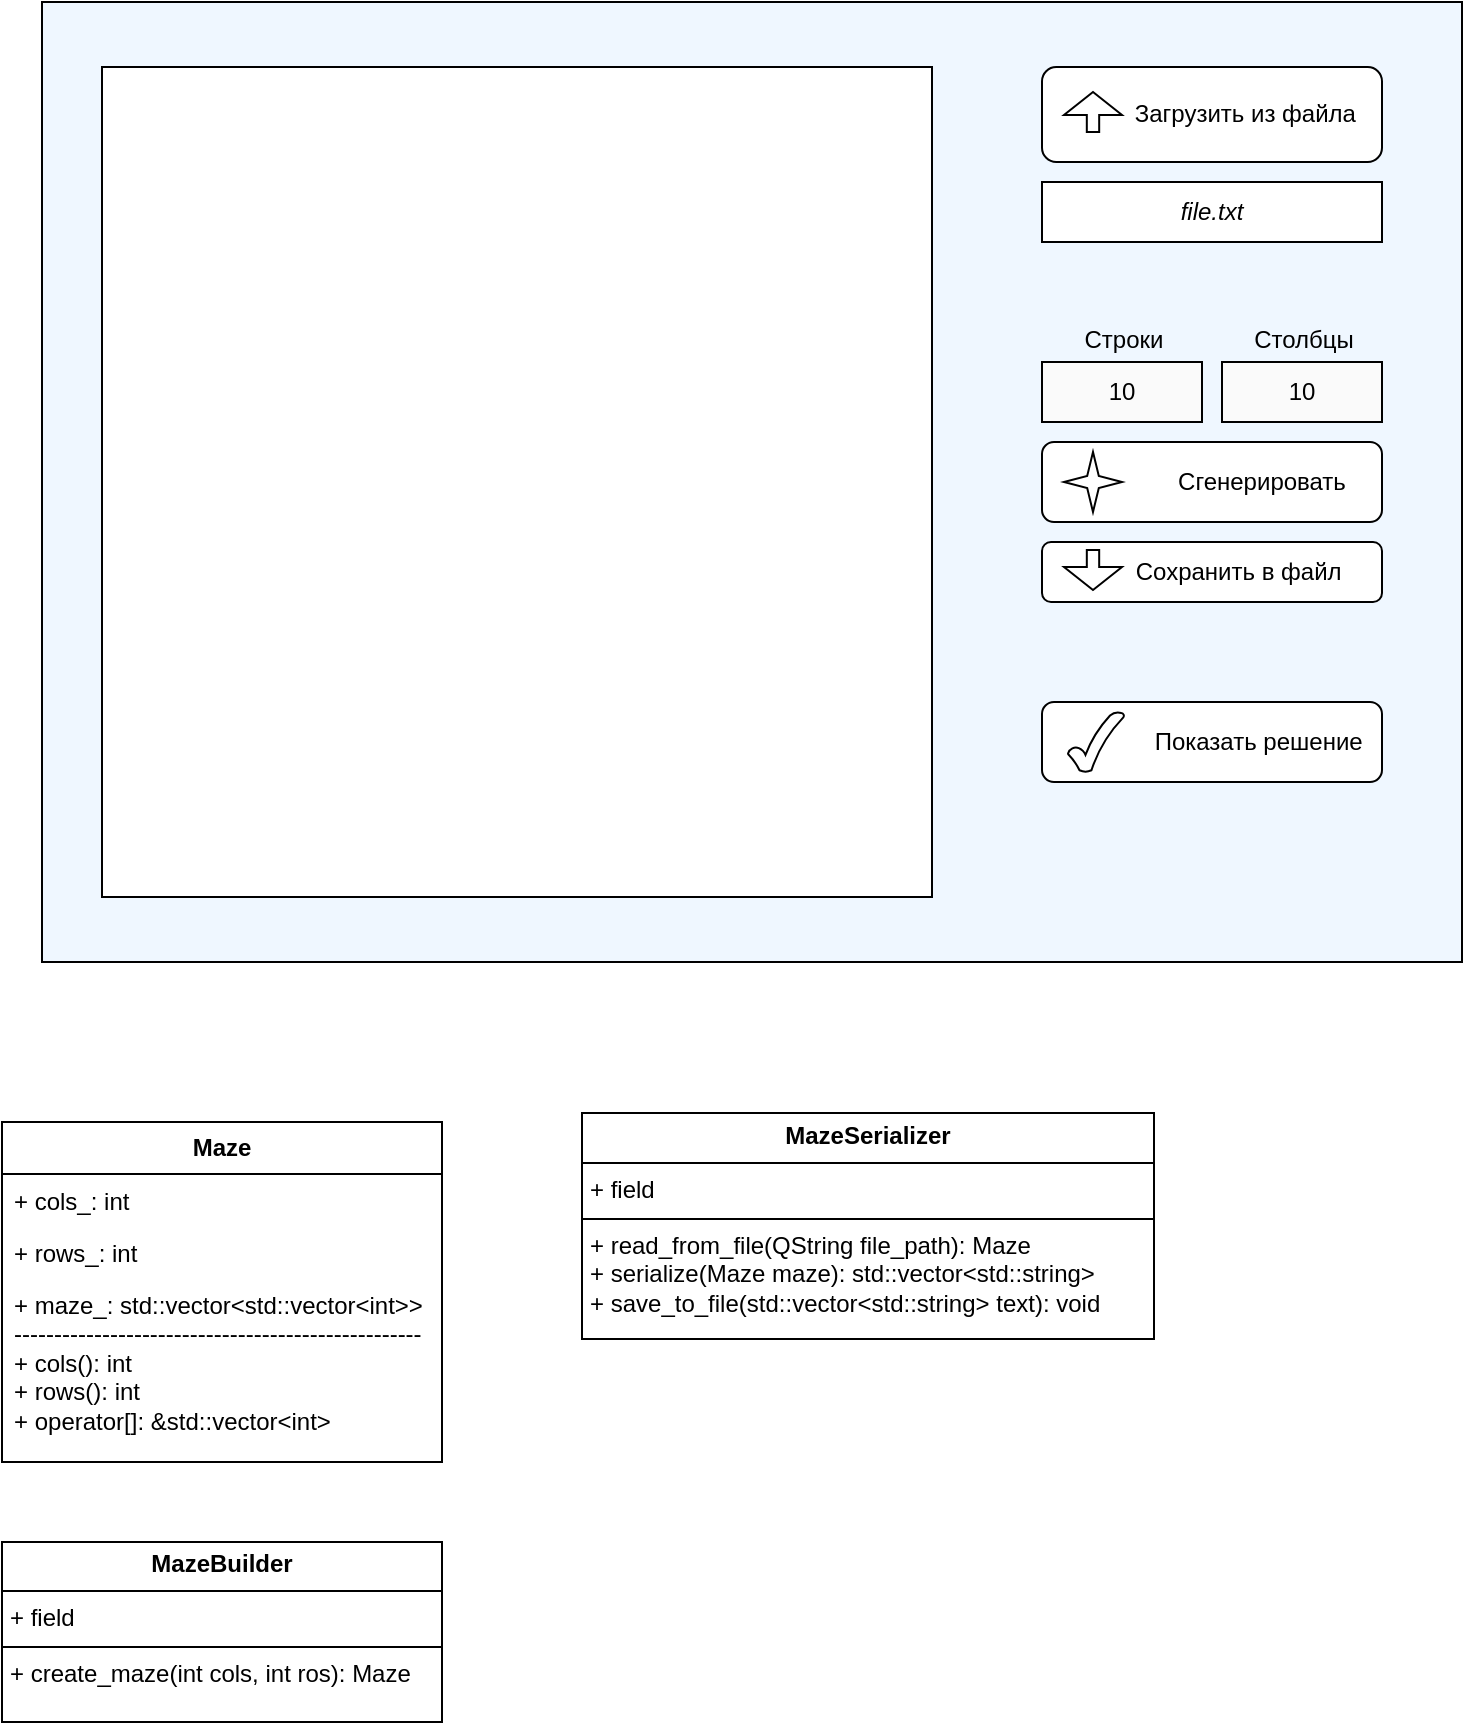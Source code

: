 <mxfile version="26.1.0">
  <diagram name="Страница — 1" id="I7ImPZr1fEs_LZfsa7uC">
    <mxGraphModel dx="1290" dy="565" grid="1" gridSize="10" guides="1" tooltips="1" connect="1" arrows="1" fold="1" page="1" pageScale="1" pageWidth="827" pageHeight="1169" math="0" shadow="0">
      <root>
        <mxCell id="0" />
        <mxCell id="1" parent="0" />
        <mxCell id="YGU3kdDbbDQeDVrYIYuh-3" value="" style="rounded=0;whiteSpace=wrap;html=1;fillColor=light-dark(#EFF7FF,var(--ge-dark-color, #121212));" vertex="1" parent="1">
          <mxGeometry x="70" y="60" width="710" height="480" as="geometry" />
        </mxCell>
        <mxCell id="YGU3kdDbbDQeDVrYIYuh-5" value="" style="whiteSpace=wrap;html=1;aspect=fixed;" vertex="1" parent="1">
          <mxGeometry x="100" y="92.5" width="415" height="415" as="geometry" />
        </mxCell>
        <mxCell id="YGU3kdDbbDQeDVrYIYuh-6" value="&amp;nbsp; &amp;nbsp; &amp;nbsp; &amp;nbsp; &amp;nbsp; Загрузить из файла" style="rounded=1;whiteSpace=wrap;html=1;" vertex="1" parent="1">
          <mxGeometry x="570" y="92.5" width="170" height="47.5" as="geometry" />
        </mxCell>
        <mxCell id="YGU3kdDbbDQeDVrYIYuh-7" value="&lt;i&gt;file.txt&lt;/i&gt;" style="rounded=0;whiteSpace=wrap;html=1;" vertex="1" parent="1">
          <mxGeometry x="570" y="150" width="170" height="30" as="geometry" />
        </mxCell>
        <mxCell id="YGU3kdDbbDQeDVrYIYuh-8" value="&amp;nbsp; &amp;nbsp; &amp;nbsp; &amp;nbsp; &amp;nbsp; &amp;nbsp; &amp;nbsp; &amp;nbsp;Сгенерировать" style="rounded=1;whiteSpace=wrap;html=1;" vertex="1" parent="1">
          <mxGeometry x="570" y="280" width="170" height="40" as="geometry" />
        </mxCell>
        <mxCell id="YGU3kdDbbDQeDVrYIYuh-14" value="&amp;nbsp; &amp;nbsp; &amp;nbsp; &amp;nbsp; Сохранить в файл" style="rounded=1;whiteSpace=wrap;html=1;" vertex="1" parent="1">
          <mxGeometry x="570" y="330" width="170" height="30" as="geometry" />
        </mxCell>
        <mxCell id="YGU3kdDbbDQeDVrYIYuh-15" value="&amp;nbsp; &amp;nbsp; &amp;nbsp; &amp;nbsp; &amp;nbsp; &amp;nbsp; &amp;nbsp; Показать решение" style="rounded=1;whiteSpace=wrap;html=1;" vertex="1" parent="1">
          <mxGeometry x="570" y="410" width="170" height="40" as="geometry" />
        </mxCell>
        <mxCell id="YGU3kdDbbDQeDVrYIYuh-18" value="" style="shape=image;verticalLabelPosition=bottom;labelBackgroundColor=default;verticalAlign=top;aspect=fixed;imageAspect=0;image=https://repos.21-school.ru/students_repo/montoyay/A1_Maze_CPP.ID_1391674-Team_TL_montoyay.47cdcf05_b091_4d39-1/-/raw/master/misc/images/maze20.jpg;" vertex="1" parent="1">
          <mxGeometry x="102.61" y="98.5" width="409.79" height="397.5" as="geometry" />
        </mxCell>
        <mxCell id="YGU3kdDbbDQeDVrYIYuh-21" value="10" style="rounded=0;whiteSpace=wrap;html=1;fillColor=light-dark(#FAFAFA,var(--ge-dark-color, #121212));" vertex="1" parent="1">
          <mxGeometry x="570" y="240" width="80" height="30" as="geometry" />
        </mxCell>
        <mxCell id="YGU3kdDbbDQeDVrYIYuh-22" value="10" style="rounded=0;whiteSpace=wrap;html=1;fillColor=light-dark(#FAFAFA,var(--ge-dark-color, #121212));" vertex="1" parent="1">
          <mxGeometry x="660" y="240" width="80" height="30" as="geometry" />
        </mxCell>
        <mxCell id="YGU3kdDbbDQeDVrYIYuh-23" value="Строки" style="text;html=1;align=center;verticalAlign=middle;whiteSpace=wrap;rounded=0;" vertex="1" parent="1">
          <mxGeometry x="581" y="214" width="60" height="30" as="geometry" />
        </mxCell>
        <mxCell id="YGU3kdDbbDQeDVrYIYuh-24" value="Столбцы" style="text;html=1;align=center;verticalAlign=middle;whiteSpace=wrap;rounded=0;" vertex="1" parent="1">
          <mxGeometry x="671" y="214" width="60" height="30" as="geometry" />
        </mxCell>
        <mxCell id="YGU3kdDbbDQeDVrYIYuh-27" value="" style="verticalLabelPosition=bottom;verticalAlign=top;html=1;shape=mxgraph.basic.tick" vertex="1" parent="1">
          <mxGeometry x="583" y="415" width="28" height="30" as="geometry" />
        </mxCell>
        <mxCell id="YGU3kdDbbDQeDVrYIYuh-28" value="" style="shape=singleArrow;direction=south;whiteSpace=wrap;html=1;arrowWidth=0.213;arrowSize=0.575;" vertex="1" parent="1">
          <mxGeometry x="581" y="334" width="29" height="20" as="geometry" />
        </mxCell>
        <mxCell id="YGU3kdDbbDQeDVrYIYuh-29" value="" style="verticalLabelPosition=bottom;verticalAlign=top;html=1;shape=mxgraph.basic.4_point_star_2;dx=0.8;" vertex="1" parent="1">
          <mxGeometry x="581" y="285" width="29" height="30" as="geometry" />
        </mxCell>
        <mxCell id="YGU3kdDbbDQeDVrYIYuh-32" value="" style="shape=singleArrow;direction=south;whiteSpace=wrap;html=1;arrowWidth=0.213;arrowSize=0.575;rotation=-180;" vertex="1" parent="1">
          <mxGeometry x="581" y="105" width="29" height="20" as="geometry" />
        </mxCell>
        <mxCell id="YGU3kdDbbDQeDVrYIYuh-33" value="&lt;b&gt;Maze&lt;/b&gt;" style="swimlane;fontStyle=0;childLayout=stackLayout;horizontal=1;startSize=26;fillColor=none;horizontalStack=0;resizeParent=1;resizeParentMax=0;resizeLast=0;collapsible=1;marginBottom=0;whiteSpace=wrap;html=1;" vertex="1" parent="1">
          <mxGeometry x="50" y="620" width="220" height="170" as="geometry" />
        </mxCell>
        <mxCell id="YGU3kdDbbDQeDVrYIYuh-34" value="+ cols_: int" style="text;strokeColor=none;fillColor=none;align=left;verticalAlign=top;spacingLeft=4;spacingRight=4;overflow=hidden;rotatable=0;points=[[0,0.5],[1,0.5]];portConstraint=eastwest;whiteSpace=wrap;html=1;" vertex="1" parent="YGU3kdDbbDQeDVrYIYuh-33">
          <mxGeometry y="26" width="220" height="26" as="geometry" />
        </mxCell>
        <mxCell id="YGU3kdDbbDQeDVrYIYuh-35" value="+ rows_: int" style="text;strokeColor=none;fillColor=none;align=left;verticalAlign=top;spacingLeft=4;spacingRight=4;overflow=hidden;rotatable=0;points=[[0,0.5],[1,0.5]];portConstraint=eastwest;whiteSpace=wrap;html=1;" vertex="1" parent="YGU3kdDbbDQeDVrYIYuh-33">
          <mxGeometry y="52" width="220" height="26" as="geometry" />
        </mxCell>
        <mxCell id="YGU3kdDbbDQeDVrYIYuh-37" value="+ maze_: std::vector&amp;lt;std::vector&amp;lt;int&amp;gt;&amp;gt;&lt;div&gt;---------------------------------------------------&lt;/div&gt;&lt;div&gt;+ cols(): int&lt;/div&gt;&lt;div&gt;+ rows(): int&lt;/div&gt;&lt;div&gt;+ operator[]: &amp;amp;&lt;span style=&quot;background-color: transparent; color: light-dark(rgb(0, 0, 0), rgb(255, 255, 255));&quot;&gt;std::vector&amp;lt;int&amp;gt;&lt;/span&gt;&lt;/div&gt;" style="text;strokeColor=none;fillColor=none;align=left;verticalAlign=top;spacingLeft=4;spacingRight=4;overflow=hidden;rotatable=0;points=[[0,0.5],[1,0.5]];portConstraint=eastwest;whiteSpace=wrap;html=1;" vertex="1" parent="YGU3kdDbbDQeDVrYIYuh-33">
          <mxGeometry y="78" width="220" height="92" as="geometry" />
        </mxCell>
        <mxCell id="YGU3kdDbbDQeDVrYIYuh-38" value="&lt;p style=&quot;margin:0px;margin-top:4px;text-align:center;&quot;&gt;&lt;strong data-end=&quot;166&quot; data-start=&quot;146&quot;&gt;&lt;code data-is-only-node=&quot;&quot; data-end=&quot;164&quot; data-start=&quot;148&quot;&gt;&lt;font face=&quot;Helvetica&quot;&gt;MazeSerializer&lt;/font&gt;&lt;/code&gt;&lt;/strong&gt;&lt;/p&gt;&lt;hr size=&quot;1&quot; style=&quot;border-style:solid;&quot;&gt;&lt;p style=&quot;margin:0px;margin-left:4px;&quot;&gt;+ field&lt;/p&gt;&lt;hr size=&quot;1&quot; style=&quot;border-style:solid;&quot;&gt;&lt;p style=&quot;margin: 0px 0px 0px 4px;&quot;&gt;+ read_from_file(QString file_path): Maze&lt;/p&gt;&lt;p style=&quot;margin:0px;margin-left:4px;&quot;&gt;&lt;span style=&quot;text-align: center; background-color: transparent; color: light-dark(rgb(0, 0, 0), rgb(255, 255, 255));&quot;&gt;+ serialize(Maze&lt;/span&gt;&lt;span style=&quot;text-align: center; background-color: transparent; color: light-dark(rgb(0, 0, 0), rgb(255, 255, 255));&quot;&gt;&amp;nbsp;maze&lt;/span&gt;&lt;span style=&quot;text-align: center; background-color: transparent; color: light-dark(rgb(0, 0, 0), rgb(255, 255, 255));&quot;&gt;): std::vector&amp;lt;std::string&amp;gt;&lt;/span&gt;&lt;/p&gt;&lt;p style=&quot;margin:0px;margin-left:4px;&quot;&gt;&lt;span style=&quot;text-align: center; background-color: transparent; color: light-dark(rgb(0, 0, 0), rgb(255, 255, 255));&quot;&gt;+ save_to_file(&lt;/span&gt;&lt;span style=&quot;text-align: center; background-color: transparent; color: light-dark(rgb(0, 0, 0), rgb(255, 255, 255));&quot;&gt;std::vector&amp;lt;std::string&amp;gt; text&lt;/span&gt;&lt;span style=&quot;background-color: transparent; color: light-dark(rgb(0, 0, 0), rgb(255, 255, 255)); text-align: center;&quot;&gt;): void&lt;/span&gt;&lt;/p&gt;" style="verticalAlign=top;align=left;overflow=fill;html=1;whiteSpace=wrap;" vertex="1" parent="1">
          <mxGeometry x="340" y="615.5" width="286" height="113" as="geometry" />
        </mxCell>
        <mxCell id="YGU3kdDbbDQeDVrYIYuh-49" value="&lt;p style=&quot;margin:0px;margin-top:4px;text-align:center;&quot;&gt;&lt;b&gt;MazeBuilder&lt;/b&gt;&lt;/p&gt;&lt;hr size=&quot;1&quot; style=&quot;border-style:solid;&quot;&gt;&lt;p style=&quot;margin:0px;margin-left:4px;&quot;&gt;+ field&lt;/p&gt;&lt;hr size=&quot;1&quot; style=&quot;border-style:solid;&quot;&gt;&lt;p style=&quot;margin:0px;margin-left:4px;&quot;&gt;+ create_maze(int cols, int ros): Maze&lt;/p&gt;" style="verticalAlign=top;align=left;overflow=fill;html=1;whiteSpace=wrap;" vertex="1" parent="1">
          <mxGeometry x="50" y="830" width="220" height="90" as="geometry" />
        </mxCell>
      </root>
    </mxGraphModel>
  </diagram>
</mxfile>
